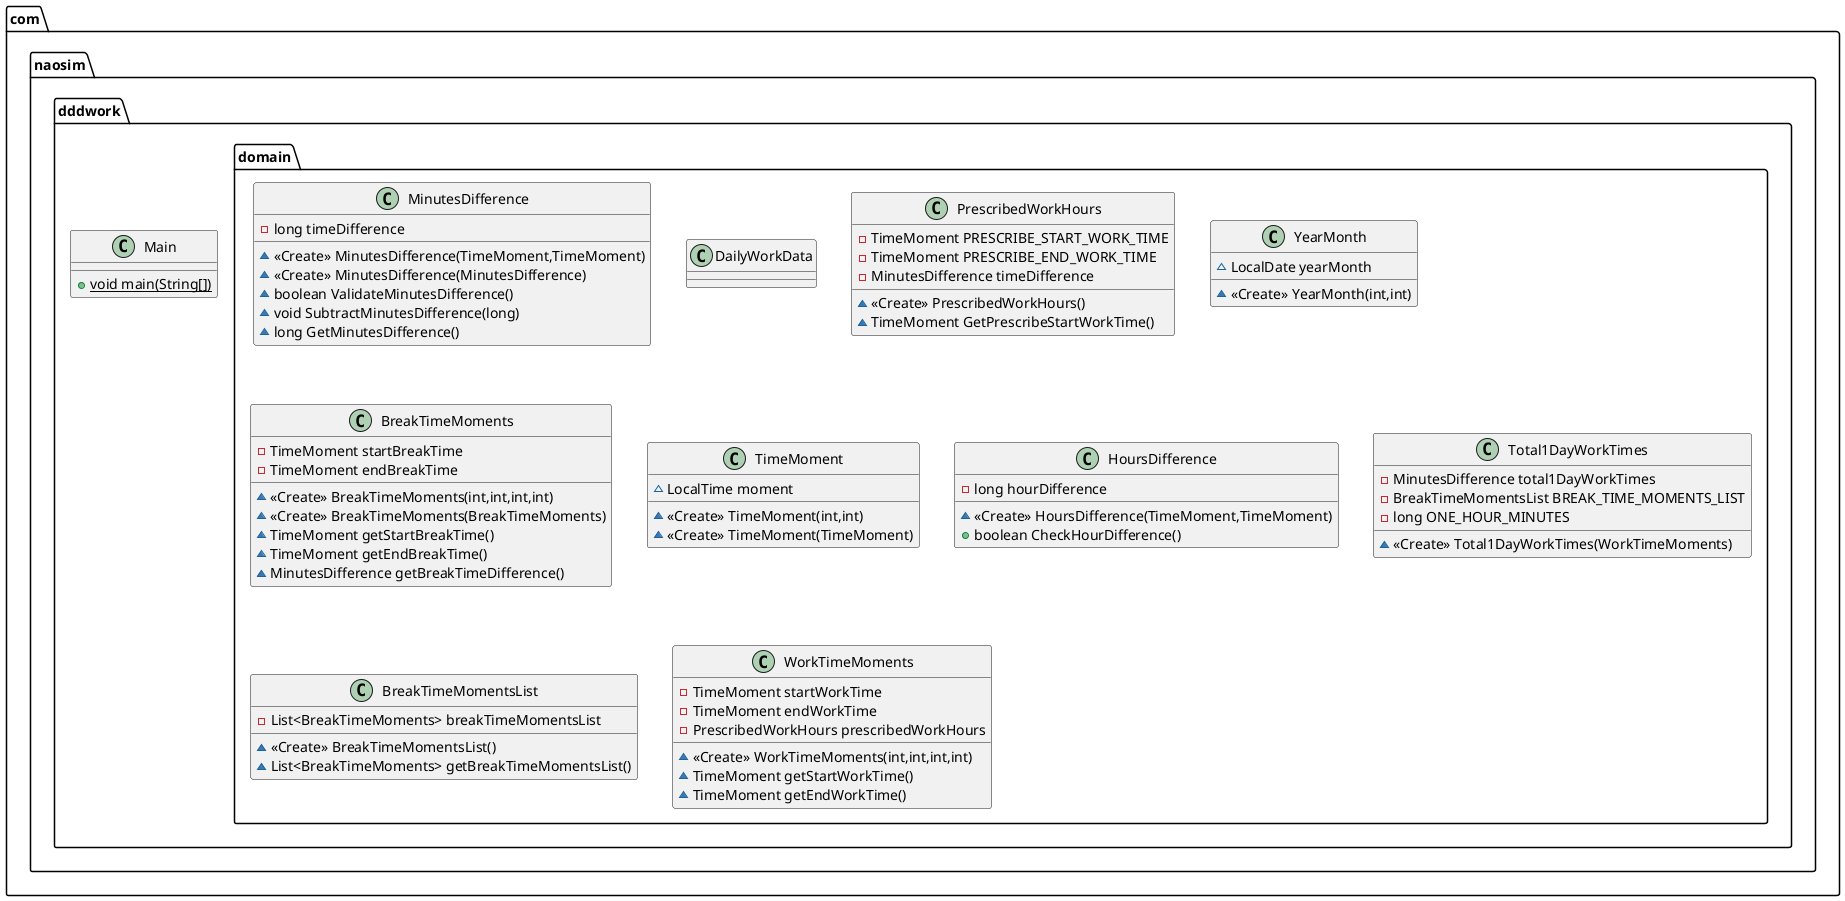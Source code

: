 @startuml
class com.naosim.dddwork.Main {
+ {static} void main(String[])
}

class com.naosim.dddwork.domain.MinutesDifference {
- long timeDifference
~ <<Create>> MinutesDifference(TimeMoment,TimeMoment)
~ <<Create>> MinutesDifference(MinutesDifference)
~ boolean ValidateMinutesDifference()
~ void SubtractMinutesDifference(long)
~ long GetMinutesDifference()
}


class com.naosim.dddwork.domain.DailyWorkData {
}
class com.naosim.dddwork.domain.PrescribedWorkHours {
- TimeMoment PRESCRIBE_START_WORK_TIME
- TimeMoment PRESCRIBE_END_WORK_TIME
- MinutesDifference timeDifference
~ <<Create>> PrescribedWorkHours()
~ TimeMoment GetPrescribeStartWorkTime()
}


class com.naosim.dddwork.domain.YearMonth {
~ LocalDate yearMonth
~ <<Create>> YearMonth(int,int)
}


class com.naosim.dddwork.domain.BreakTimeMoments {
- TimeMoment startBreakTime
- TimeMoment endBreakTime
~ <<Create>> BreakTimeMoments(int,int,int,int)
~ <<Create>> BreakTimeMoments(BreakTimeMoments)
~ TimeMoment getStartBreakTime()
~ TimeMoment getEndBreakTime()
~ MinutesDifference getBreakTimeDifference()
}


class com.naosim.dddwork.domain.TimeMoment {
~ LocalTime moment
~ <<Create>> TimeMoment(int,int)
~ <<Create>> TimeMoment(TimeMoment)
}


class com.naosim.dddwork.domain.HoursDifference {
- long hourDifference
~ <<Create>> HoursDifference(TimeMoment,TimeMoment)
+ boolean CheckHourDifference()
}


class com.naosim.dddwork.domain.Total1DayWorkTimes {
- MinutesDifference total1DayWorkTimes
- BreakTimeMomentsList BREAK_TIME_MOMENTS_LIST
- long ONE_HOUR_MINUTES
~ <<Create>> Total1DayWorkTimes(WorkTimeMoments)
}


class com.naosim.dddwork.domain.BreakTimeMomentsList {
- List<BreakTimeMoments> breakTimeMomentsList
~ <<Create>> BreakTimeMomentsList()
~ List<BreakTimeMoments> getBreakTimeMomentsList()
}


class com.naosim.dddwork.domain.WorkTimeMoments {
- TimeMoment startWorkTime
- TimeMoment endWorkTime
- PrescribedWorkHours prescribedWorkHours
~ <<Create>> WorkTimeMoments(int,int,int,int)
~ TimeMoment getStartWorkTime()
~ TimeMoment getEndWorkTime()
}


@enduml